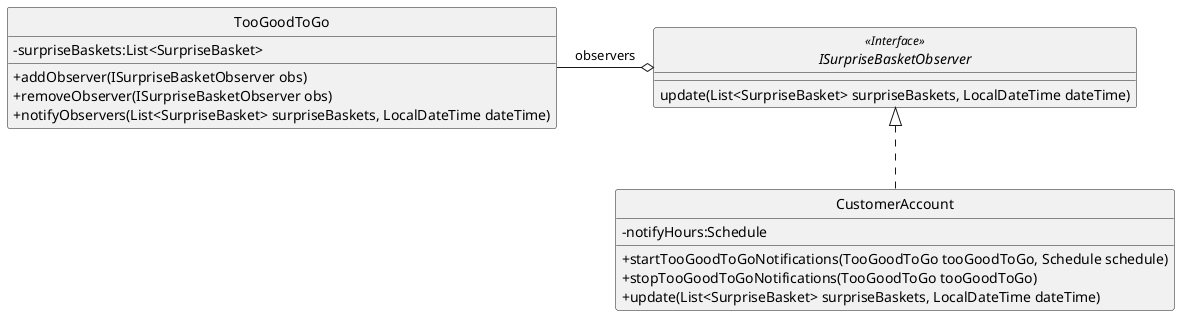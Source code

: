@startuml
skinparam linetype polyline
skinparam classAttributeIconSize 0
skinparam style strictuml

class TooGoodToGo {
  - surpriseBaskets:List<SurpriseBasket> 

  + addObserver(ISurpriseBasketObserver obs)
  + removeObserver(ISurpriseBasketObserver obs)
  + notifyObservers(List<SurpriseBasket> surpriseBaskets, LocalDateTime dateTime)

}


interface ISurpriseBasketObserver <<Interface>>{
  update(List<SurpriseBasket> surpriseBaskets, LocalDateTime dateTime)
}


class CustomerAccount implements ISurpriseBasketObserver {
  - notifyHours:Schedule 

  + startTooGoodToGoNotifications(TooGoodToGo tooGoodToGo, Schedule schedule)
  + stopTooGoodToGoNotifications(TooGoodToGo tooGoodToGo)
  + update(List<SurpriseBasket> surpriseBaskets, LocalDateTime dateTime)
}
TooGoodToGo --right-o ISurpriseBasketObserver:observers

@enduml
